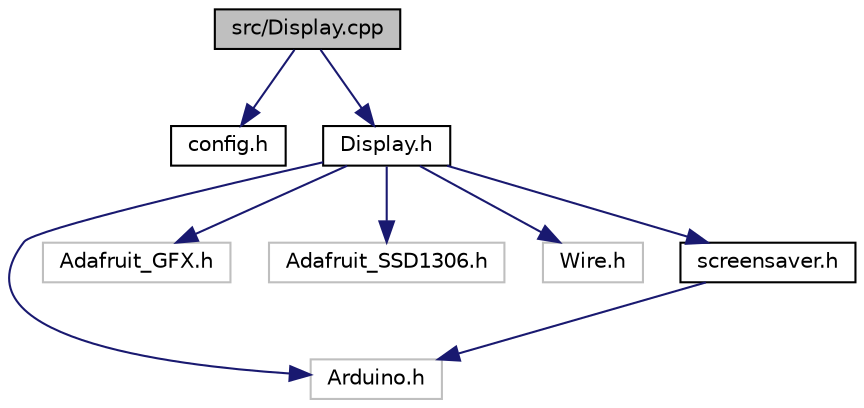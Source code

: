 digraph "src/Display.cpp"
{
 // LATEX_PDF_SIZE
  edge [fontname="Helvetica",fontsize="10",labelfontname="Helvetica",labelfontsize="10"];
  node [fontname="Helvetica",fontsize="10",shape=record];
  Node1 [label="src/Display.cpp",height=0.2,width=0.4,color="black", fillcolor="grey75", style="filled", fontcolor="black",tooltip="Defines functions for the Display class."];
  Node1 -> Node2 [color="midnightblue",fontsize="10",style="solid",fontname="Helvetica"];
  Node2 [label="config.h",height=0.2,width=0.4,color="black", fillcolor="white", style="filled",URL="$config_8h.html",tooltip="Configuration file for the firmware."];
  Node1 -> Node3 [color="midnightblue",fontsize="10",style="solid",fontname="Helvetica"];
  Node3 [label="Display.h",height=0.2,width=0.4,color="black", fillcolor="white", style="filled",URL="$Display_8h.html",tooltip="Provides the Display class."];
  Node3 -> Node4 [color="midnightblue",fontsize="10",style="solid",fontname="Helvetica"];
  Node4 [label="Arduino.h",height=0.2,width=0.4,color="grey75", fillcolor="white", style="filled",tooltip=" "];
  Node3 -> Node5 [color="midnightblue",fontsize="10",style="solid",fontname="Helvetica"];
  Node5 [label="Adafruit_GFX.h",height=0.2,width=0.4,color="grey75", fillcolor="white", style="filled",tooltip=" "];
  Node3 -> Node6 [color="midnightblue",fontsize="10",style="solid",fontname="Helvetica"];
  Node6 [label="Adafruit_SSD1306.h",height=0.2,width=0.4,color="grey75", fillcolor="white", style="filled",tooltip=" "];
  Node3 -> Node7 [color="midnightblue",fontsize="10",style="solid",fontname="Helvetica"];
  Node7 [label="Wire.h",height=0.2,width=0.4,color="grey75", fillcolor="white", style="filled",tooltip=" "];
  Node3 -> Node8 [color="midnightblue",fontsize="10",style="solid",fontname="Helvetica"];
  Node8 [label="screensaver.h",height=0.2,width=0.4,color="black", fillcolor="white", style="filled",URL="$screensaver_8h.html",tooltip="Contains the BMP data for the Waddle Dee screensaver."];
  Node8 -> Node4 [color="midnightblue",fontsize="10",style="solid",fontname="Helvetica"];
}
